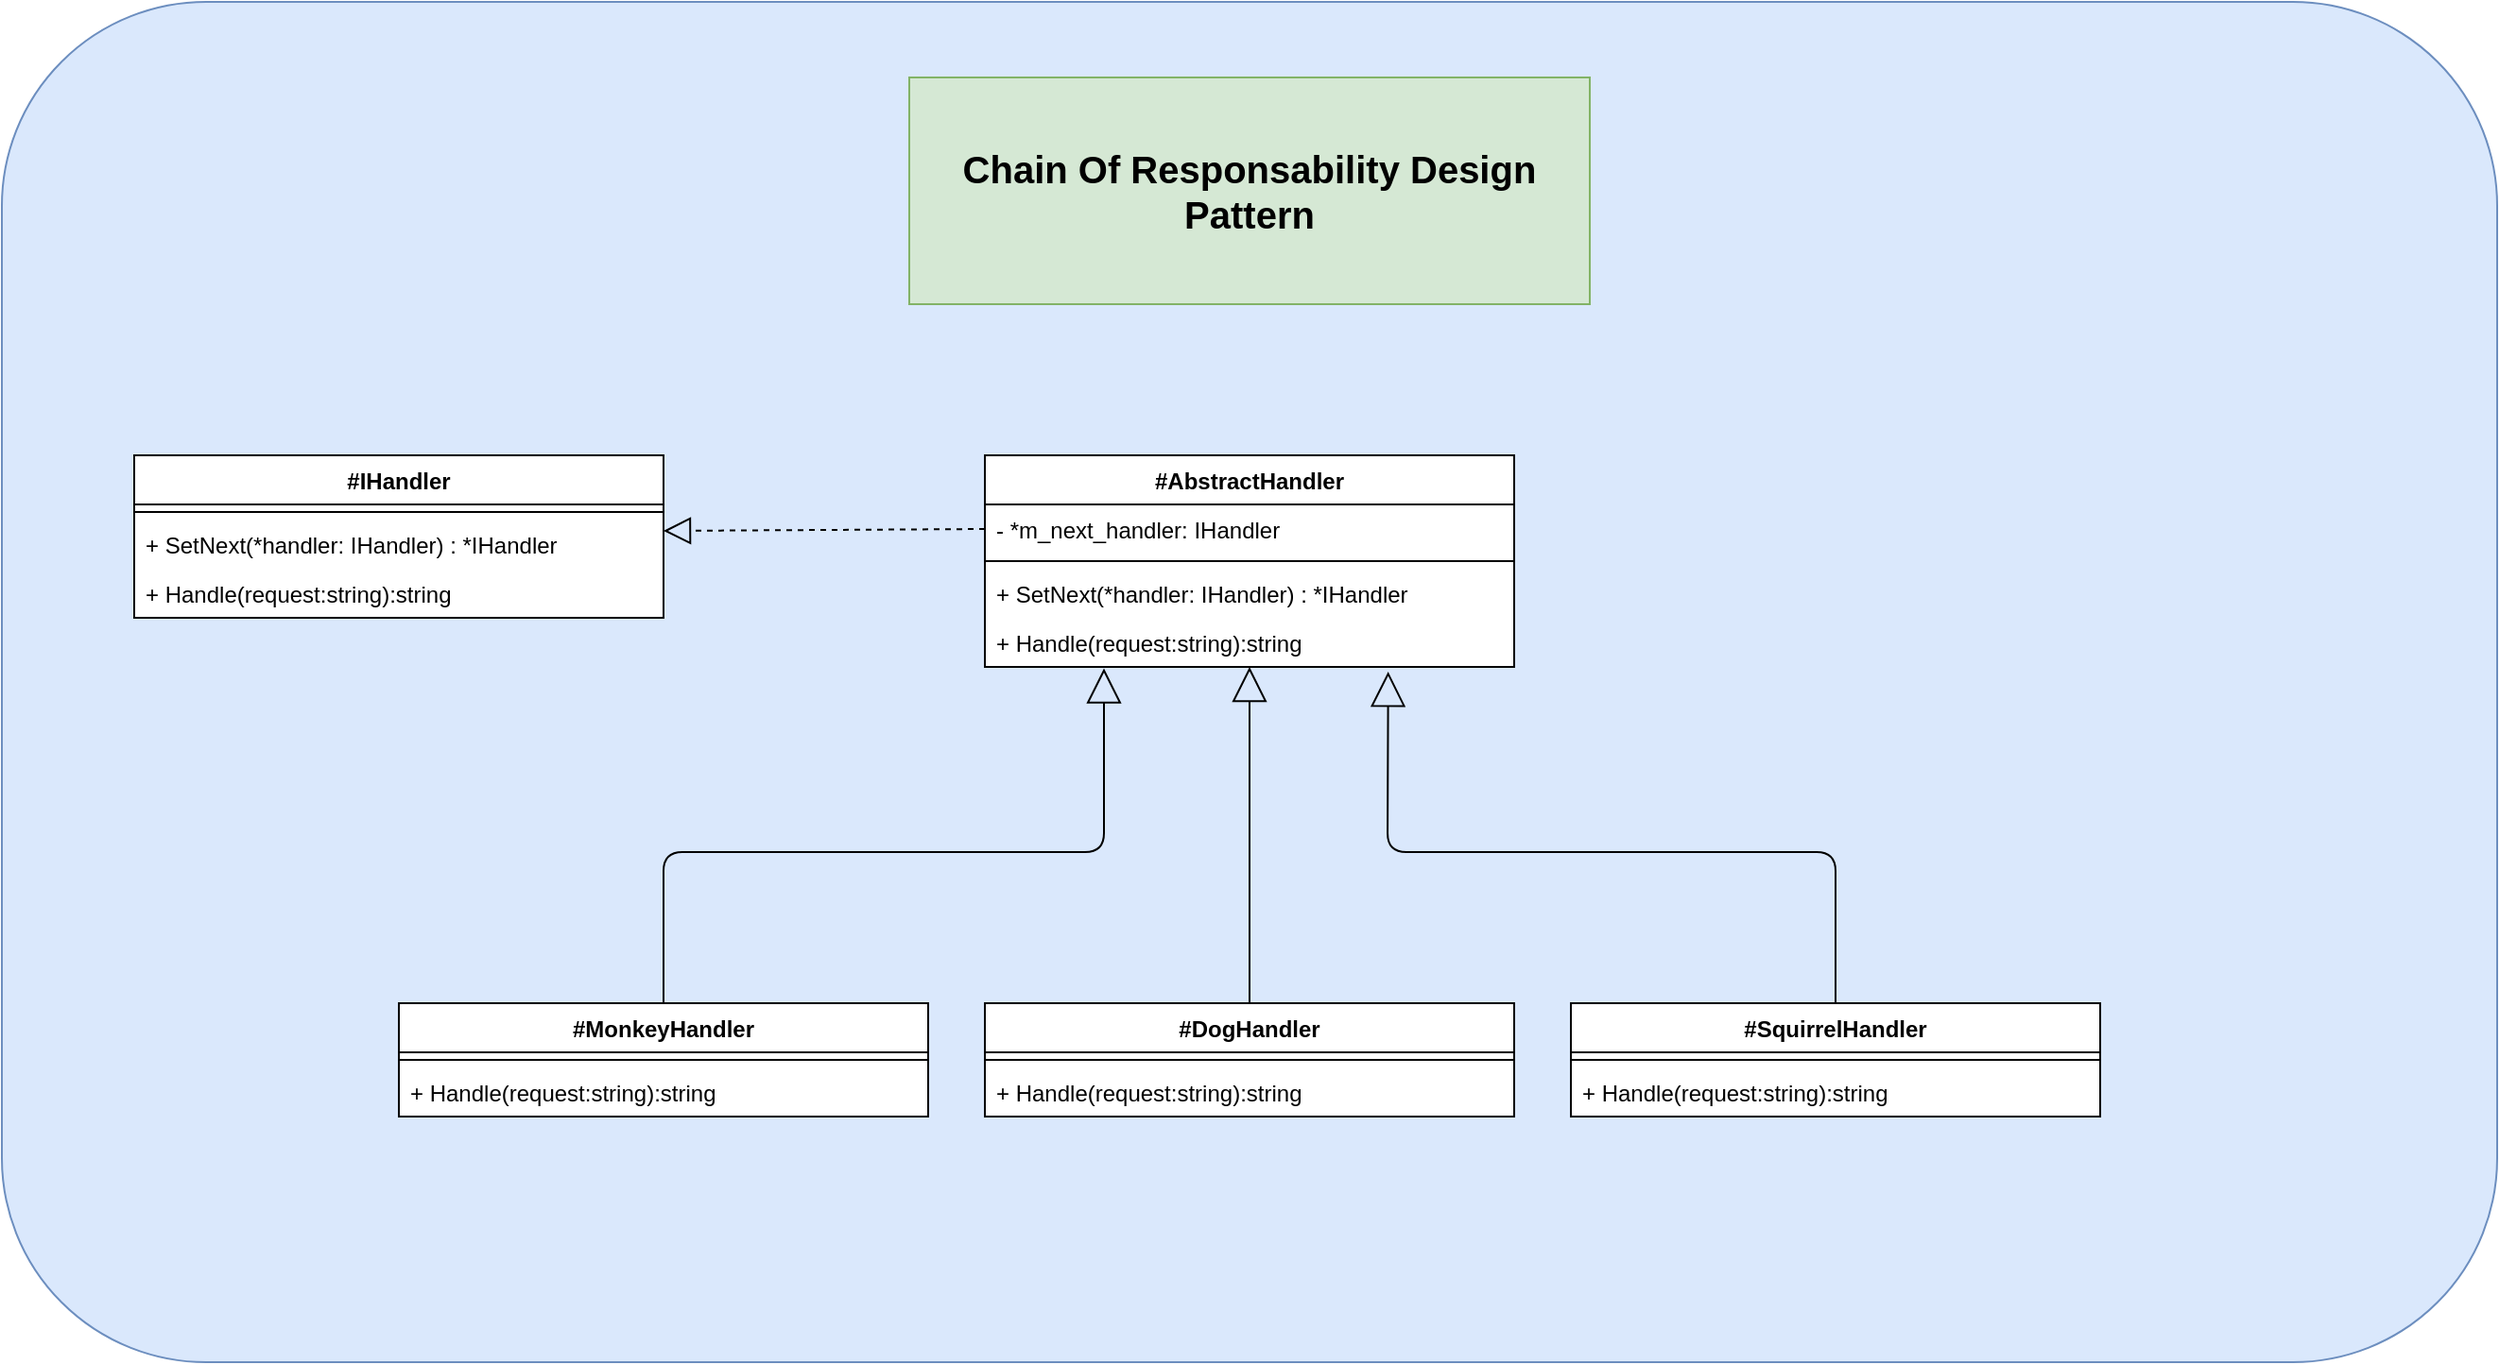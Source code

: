 <mxfile>
    <diagram id="9nWXOtiyYwiqwBbU4S7I" name="Page-1">
        <mxGraphModel dx="1130" dy="769" grid="1" gridSize="10" guides="1" tooltips="1" connect="1" arrows="1" fold="1" page="1" pageScale="1" pageWidth="3300" pageHeight="4681" math="0" shadow="0">
            <root>
                <mxCell id="0"/>
                <mxCell id="1" parent="0"/>
                <mxCell id="2" value="" style="rounded=1;whiteSpace=wrap;html=1;fontSize=20;fillColor=#dae8fc;strokeColor=#6c8ebf;" vertex="1" parent="1">
                    <mxGeometry x="280" y="80" width="1320" height="720" as="geometry"/>
                </mxCell>
                <mxCell id="3" value="#IHandler" style="swimlane;fontStyle=1;align=center;verticalAlign=top;childLayout=stackLayout;horizontal=1;startSize=26;horizontalStack=0;resizeParent=1;resizeParentMax=0;resizeLast=0;collapsible=1;marginBottom=0;swimlaneFillColor=default;" vertex="1" parent="1">
                    <mxGeometry x="350" y="320" width="280" height="86" as="geometry"/>
                </mxCell>
                <mxCell id="5" value="" style="line;strokeWidth=1;fillColor=none;align=left;verticalAlign=middle;spacingTop=-1;spacingLeft=3;spacingRight=3;rotatable=0;labelPosition=right;points=[];portConstraint=eastwest;strokeColor=inherit;" vertex="1" parent="3">
                    <mxGeometry y="26" width="280" height="8" as="geometry"/>
                </mxCell>
                <mxCell id="6" value="+ SetNext(*handler: IHandler) : *IHandler" style="text;strokeColor=none;fillColor=none;align=left;verticalAlign=top;spacingLeft=4;spacingRight=4;overflow=hidden;rotatable=0;points=[[0,0.5],[1,0.5]];portConstraint=eastwest;" vertex="1" parent="3">
                    <mxGeometry y="34" width="280" height="26" as="geometry"/>
                </mxCell>
                <mxCell id="7" value="+ Handle(request:string):string" style="text;strokeColor=none;fillColor=none;align=left;verticalAlign=top;spacingLeft=4;spacingRight=4;overflow=hidden;rotatable=0;points=[[0,0.5],[1,0.5]];portConstraint=eastwest;" vertex="1" parent="3">
                    <mxGeometry y="60" width="280" height="26" as="geometry"/>
                </mxCell>
                <mxCell id="9" value="#AbstractHandler" style="swimlane;fontStyle=1;align=center;verticalAlign=top;childLayout=stackLayout;horizontal=1;startSize=26;horizontalStack=0;resizeParent=1;resizeParentMax=0;resizeLast=0;collapsible=1;marginBottom=0;swimlaneFillColor=default;" vertex="1" parent="1">
                    <mxGeometry x="800" y="320" width="280" height="112" as="geometry"/>
                </mxCell>
                <mxCell id="10" value="- *m_next_handler: IHandler " style="text;align=left;verticalAlign=top;spacingLeft=4;spacingRight=4;overflow=hidden;rotatable=0;points=[[0,0.5],[1,0.5]];portConstraint=eastwest;swimlaneFillColor=default;" vertex="1" parent="9">
                    <mxGeometry y="26" width="280" height="26" as="geometry"/>
                </mxCell>
                <mxCell id="11" value="" style="line;strokeWidth=1;fillColor=none;align=left;verticalAlign=middle;spacingTop=-1;spacingLeft=3;spacingRight=3;rotatable=0;labelPosition=right;points=[];portConstraint=eastwest;strokeColor=inherit;" vertex="1" parent="9">
                    <mxGeometry y="52" width="280" height="8" as="geometry"/>
                </mxCell>
                <mxCell id="13" value="+ SetNext(*handler: IHandler) : *IHandler" style="text;strokeColor=none;fillColor=none;align=left;verticalAlign=top;spacingLeft=4;spacingRight=4;overflow=hidden;rotatable=0;points=[[0,0.5],[1,0.5]];portConstraint=eastwest;" vertex="1" parent="9">
                    <mxGeometry y="60" width="280" height="26" as="geometry"/>
                </mxCell>
                <mxCell id="38" value="+ Handle(request:string):string" style="text;strokeColor=none;fillColor=none;align=left;verticalAlign=top;spacingLeft=4;spacingRight=4;overflow=hidden;rotatable=0;points=[[0,0.5],[1,0.5]];portConstraint=eastwest;" vertex="1" parent="9">
                    <mxGeometry y="86" width="280" height="26" as="geometry"/>
                </mxCell>
                <mxCell id="15" value="#MonkeyHandler" style="swimlane;fontStyle=1;align=center;verticalAlign=top;childLayout=stackLayout;horizontal=1;startSize=26;horizontalStack=0;resizeParent=1;resizeParentMax=0;resizeLast=0;collapsible=1;marginBottom=0;swimlaneFillColor=default;" vertex="1" parent="1">
                    <mxGeometry x="490" y="610" width="280" height="60" as="geometry"/>
                </mxCell>
                <mxCell id="17" value="" style="line;strokeWidth=1;fillColor=none;align=left;verticalAlign=middle;spacingTop=-1;spacingLeft=3;spacingRight=3;rotatable=0;labelPosition=right;points=[];portConstraint=eastwest;strokeColor=inherit;" vertex="1" parent="15">
                    <mxGeometry y="26" width="280" height="8" as="geometry"/>
                </mxCell>
                <mxCell id="18" value="+ Handle(request:string):string" style="text;strokeColor=none;fillColor=none;align=left;verticalAlign=top;spacingLeft=4;spacingRight=4;overflow=hidden;rotatable=0;points=[[0,0.5],[1,0.5]];portConstraint=eastwest;" vertex="1" parent="15">
                    <mxGeometry y="34" width="280" height="26" as="geometry"/>
                </mxCell>
                <mxCell id="27" value="&lt;b&gt;&lt;font style=&quot;font-size: 20px;&quot;&gt;Chain Of Responsability Design Pattern&lt;/font&gt;&lt;/b&gt;" style="rounded=0;whiteSpace=wrap;html=1;strokeColor=#82b366;fillColor=#d5e8d4;" vertex="1" parent="1">
                    <mxGeometry x="760" y="120" width="360" height="120" as="geometry"/>
                </mxCell>
                <mxCell id="28" value="#DogHandler" style="swimlane;fontStyle=1;align=center;verticalAlign=top;childLayout=stackLayout;horizontal=1;startSize=26;horizontalStack=0;resizeParent=1;resizeParentMax=0;resizeLast=0;collapsible=1;marginBottom=0;swimlaneFillColor=default;" vertex="1" parent="1">
                    <mxGeometry x="800" y="610" width="280" height="60" as="geometry"/>
                </mxCell>
                <mxCell id="30" value="" style="line;strokeWidth=1;fillColor=none;align=left;verticalAlign=middle;spacingTop=-1;spacingLeft=3;spacingRight=3;rotatable=0;labelPosition=right;points=[];portConstraint=eastwest;strokeColor=inherit;" vertex="1" parent="28">
                    <mxGeometry y="26" width="280" height="8" as="geometry"/>
                </mxCell>
                <mxCell id="31" value="+ Handle(request:string):string" style="text;strokeColor=none;fillColor=none;align=left;verticalAlign=top;spacingLeft=4;spacingRight=4;overflow=hidden;rotatable=0;points=[[0,0.5],[1,0.5]];portConstraint=eastwest;" vertex="1" parent="28">
                    <mxGeometry y="34" width="280" height="26" as="geometry"/>
                </mxCell>
                <mxCell id="33" value="#SquirrelHandler" style="swimlane;fontStyle=1;align=center;verticalAlign=top;childLayout=stackLayout;horizontal=1;startSize=26;horizontalStack=0;resizeParent=1;resizeParentMax=0;resizeLast=0;collapsible=1;marginBottom=0;swimlaneFillColor=default;" vertex="1" parent="1">
                    <mxGeometry x="1110" y="610" width="280" height="60" as="geometry"/>
                </mxCell>
                <mxCell id="35" value="" style="line;strokeWidth=1;fillColor=none;align=left;verticalAlign=middle;spacingTop=-1;spacingLeft=3;spacingRight=3;rotatable=0;labelPosition=right;points=[];portConstraint=eastwest;strokeColor=inherit;" vertex="1" parent="33">
                    <mxGeometry y="26" width="280" height="8" as="geometry"/>
                </mxCell>
                <mxCell id="36" value="+ Handle(request:string):string" style="text;strokeColor=none;fillColor=none;align=left;verticalAlign=top;spacingLeft=4;spacingRight=4;overflow=hidden;rotatable=0;points=[[0,0.5],[1,0.5]];portConstraint=eastwest;" vertex="1" parent="33">
                    <mxGeometry y="34" width="280" height="26" as="geometry"/>
                </mxCell>
                <mxCell id="40" value="" style="endArrow=block;endSize=16;endFill=0;html=1;exitX=0.5;exitY=0;exitDx=0;exitDy=0;strokeColor=#000000;" edge="1" parent="1" source="28" target="38">
                    <mxGeometry width="160" relative="1" as="geometry">
                        <mxPoint x="800" y="430" as="sourcePoint"/>
                        <mxPoint x="950" y="430" as="targetPoint"/>
                    </mxGeometry>
                </mxCell>
                <mxCell id="41" value="" style="endArrow=block;endSize=16;endFill=0;html=1;exitX=0.5;exitY=0;exitDx=0;exitDy=0;strokeColor=#000000;entryX=0.225;entryY=1.028;entryDx=0;entryDy=0;entryPerimeter=0;" edge="1" parent="1" source="15" target="38">
                    <mxGeometry width="160" relative="1" as="geometry">
                        <mxPoint x="950.0" y="620" as="sourcePoint"/>
                        <mxPoint x="950.0" y="442" as="targetPoint"/>
                        <Array as="points">
                            <mxPoint x="630" y="530"/>
                            <mxPoint x="863" y="530"/>
                        </Array>
                    </mxGeometry>
                </mxCell>
                <mxCell id="42" value="" style="endArrow=block;endSize=16;endFill=0;html=1;exitX=0.5;exitY=0;exitDx=0;exitDy=0;strokeColor=#000000;entryX=0.762;entryY=1.098;entryDx=0;entryDy=0;entryPerimeter=0;" edge="1" parent="1" source="33" target="38">
                    <mxGeometry width="160" relative="1" as="geometry">
                        <mxPoint x="950.0" y="620" as="sourcePoint"/>
                        <mxPoint x="950.0" y="442" as="targetPoint"/>
                        <Array as="points">
                            <mxPoint x="1250" y="530"/>
                            <mxPoint x="1013" y="530"/>
                        </Array>
                    </mxGeometry>
                </mxCell>
                <mxCell id="43" value="" style="endArrow=block;dashed=1;endFill=0;endSize=12;html=1;strokeColor=#000000;exitX=0;exitY=0.5;exitDx=0;exitDy=0;" edge="1" parent="1" source="10">
                    <mxGeometry width="160" relative="1" as="geometry">
                        <mxPoint x="830" y="580" as="sourcePoint"/>
                        <mxPoint x="630" y="360" as="targetPoint"/>
                    </mxGeometry>
                </mxCell>
            </root>
        </mxGraphModel>
    </diagram>
</mxfile>